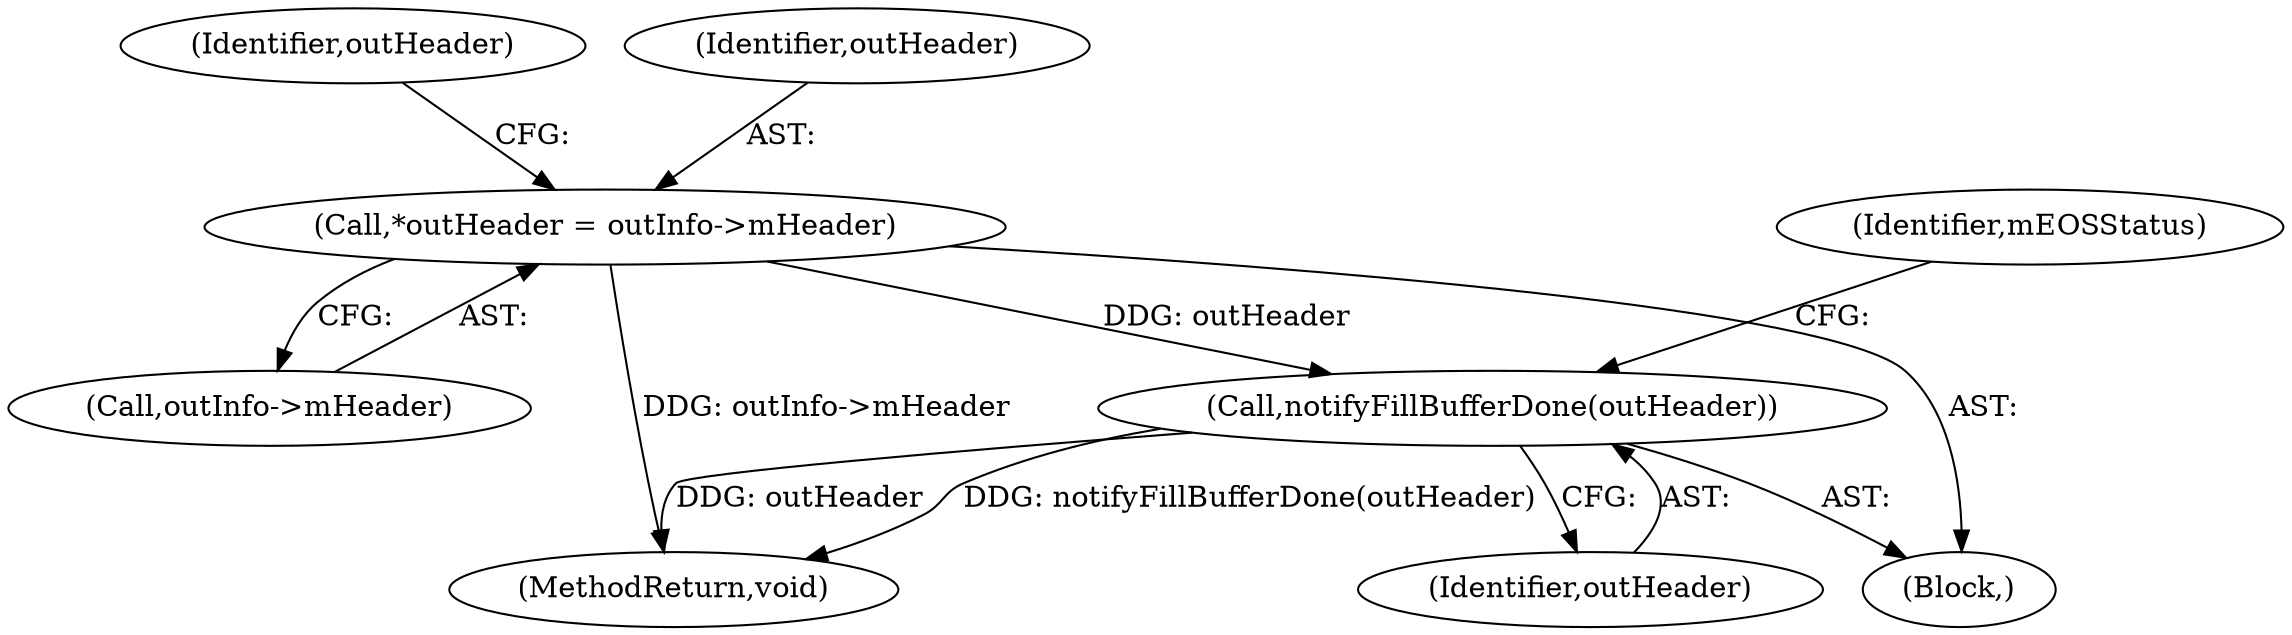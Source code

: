 digraph "0_Android_d2f47191538837e796e2b10c1ff7e1ee35f6e0ab_0@pointer" {
"1000198" [label="(Call,notifyFillBufferDone(outHeader))"];
"1000173" [label="(Call,*outHeader = outInfo->mHeader)"];
"1000180" [label="(Identifier,outHeader)"];
"1000174" [label="(Identifier,outHeader)"];
"1000175" [label="(Call,outInfo->mHeader)"];
"1000201" [label="(Identifier,mEOSStatus)"];
"1000203" [label="(MethodReturn,void)"];
"1000198" [label="(Call,notifyFillBufferDone(outHeader))"];
"1000173" [label="(Call,*outHeader = outInfo->mHeader)"];
"1000199" [label="(Identifier,outHeader)"];
"1000164" [label="(Block,)"];
"1000198" -> "1000164"  [label="AST: "];
"1000198" -> "1000199"  [label="CFG: "];
"1000199" -> "1000198"  [label="AST: "];
"1000201" -> "1000198"  [label="CFG: "];
"1000198" -> "1000203"  [label="DDG: outHeader"];
"1000198" -> "1000203"  [label="DDG: notifyFillBufferDone(outHeader)"];
"1000173" -> "1000198"  [label="DDG: outHeader"];
"1000173" -> "1000164"  [label="AST: "];
"1000173" -> "1000175"  [label="CFG: "];
"1000174" -> "1000173"  [label="AST: "];
"1000175" -> "1000173"  [label="AST: "];
"1000180" -> "1000173"  [label="CFG: "];
"1000173" -> "1000203"  [label="DDG: outInfo->mHeader"];
}
